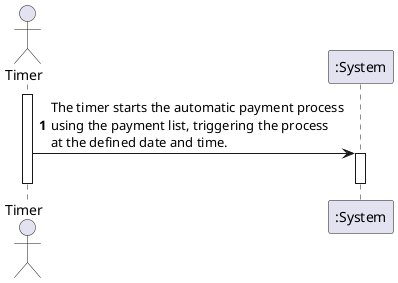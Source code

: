 @startuml
autonumber
actor "Timer" as TIM

activate TIM
TIM -> ":System" : The timer starts the automatic payment process\nusing the payment list, triggering the process \nat the defined date and time.

activate ":System"
deactivate ":System"
deactivate TIM

@enduml